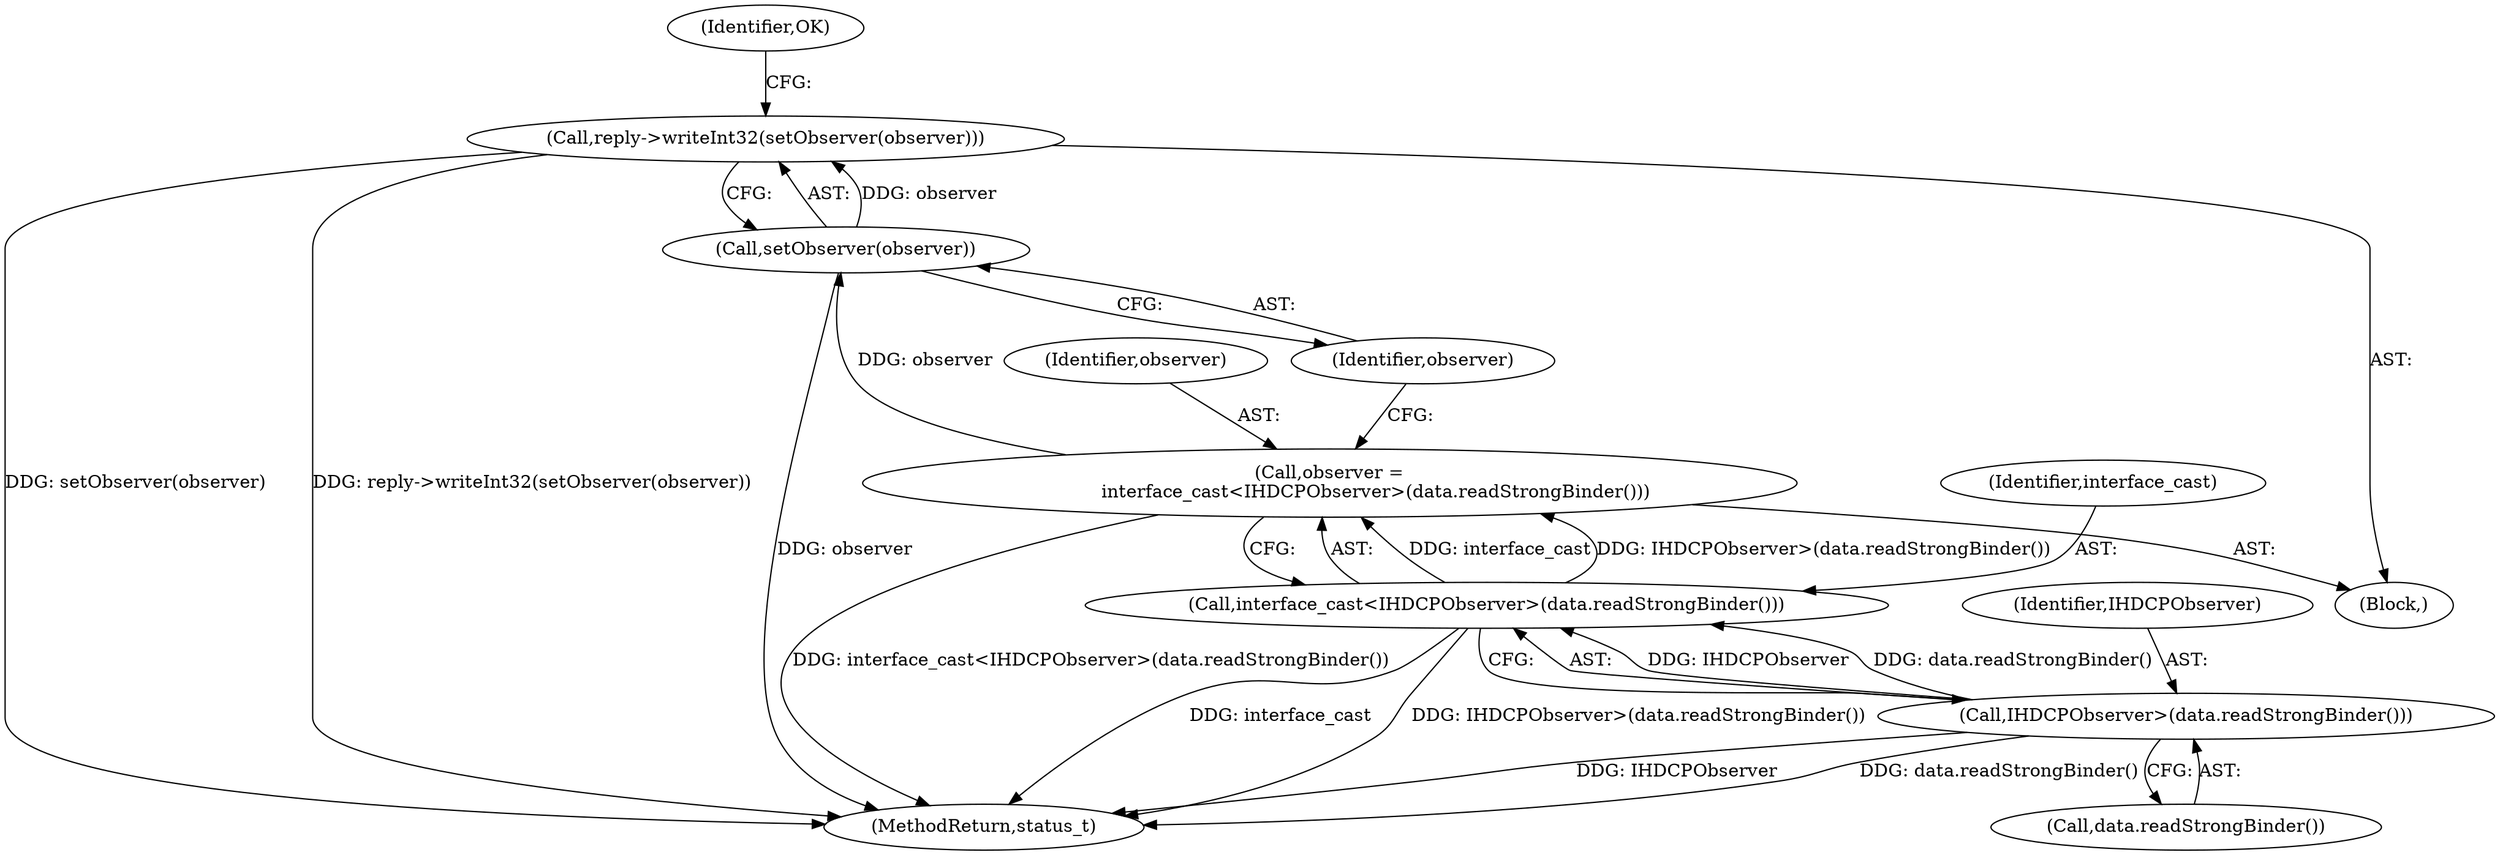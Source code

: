 digraph "0_Android_c82e31a7039a03dca7b37c65b7890ba5c1e18ced@API" {
"1000125" [label="(Call,reply->writeInt32(setObserver(observer)))"];
"1000126" [label="(Call,setObserver(observer))"];
"1000118" [label="(Call,observer =\n                interface_cast<IHDCPObserver>(data.readStrongBinder()))"];
"1000120" [label="(Call,interface_cast<IHDCPObserver>(data.readStrongBinder()))"];
"1000122" [label="(Call,IHDCPObserver>(data.readStrongBinder()))"];
"1000121" [label="(Identifier,interface_cast)"];
"1000119" [label="(Identifier,observer)"];
"1000112" [label="(Block,)"];
"1000129" [label="(Identifier,OK)"];
"1000122" [label="(Call,IHDCPObserver>(data.readStrongBinder()))"];
"1000126" [label="(Call,setObserver(observer))"];
"1000120" [label="(Call,interface_cast<IHDCPObserver>(data.readStrongBinder()))"];
"1000127" [label="(Identifier,observer)"];
"1000118" [label="(Call,observer =\n                interface_cast<IHDCPObserver>(data.readStrongBinder()))"];
"1000123" [label="(Identifier,IHDCPObserver)"];
"1000125" [label="(Call,reply->writeInt32(setObserver(observer)))"];
"1000401" [label="(MethodReturn,status_t)"];
"1000124" [label="(Call,data.readStrongBinder())"];
"1000125" -> "1000112"  [label="AST: "];
"1000125" -> "1000126"  [label="CFG: "];
"1000126" -> "1000125"  [label="AST: "];
"1000129" -> "1000125"  [label="CFG: "];
"1000125" -> "1000401"  [label="DDG: setObserver(observer)"];
"1000125" -> "1000401"  [label="DDG: reply->writeInt32(setObserver(observer))"];
"1000126" -> "1000125"  [label="DDG: observer"];
"1000126" -> "1000127"  [label="CFG: "];
"1000127" -> "1000126"  [label="AST: "];
"1000126" -> "1000401"  [label="DDG: observer"];
"1000118" -> "1000126"  [label="DDG: observer"];
"1000118" -> "1000112"  [label="AST: "];
"1000118" -> "1000120"  [label="CFG: "];
"1000119" -> "1000118"  [label="AST: "];
"1000120" -> "1000118"  [label="AST: "];
"1000127" -> "1000118"  [label="CFG: "];
"1000118" -> "1000401"  [label="DDG: interface_cast<IHDCPObserver>(data.readStrongBinder())"];
"1000120" -> "1000118"  [label="DDG: interface_cast"];
"1000120" -> "1000118"  [label="DDG: IHDCPObserver>(data.readStrongBinder())"];
"1000120" -> "1000122"  [label="CFG: "];
"1000121" -> "1000120"  [label="AST: "];
"1000122" -> "1000120"  [label="AST: "];
"1000120" -> "1000401"  [label="DDG: interface_cast"];
"1000120" -> "1000401"  [label="DDG: IHDCPObserver>(data.readStrongBinder())"];
"1000122" -> "1000120"  [label="DDG: IHDCPObserver"];
"1000122" -> "1000120"  [label="DDG: data.readStrongBinder()"];
"1000122" -> "1000124"  [label="CFG: "];
"1000123" -> "1000122"  [label="AST: "];
"1000124" -> "1000122"  [label="AST: "];
"1000122" -> "1000401"  [label="DDG: IHDCPObserver"];
"1000122" -> "1000401"  [label="DDG: data.readStrongBinder()"];
}
